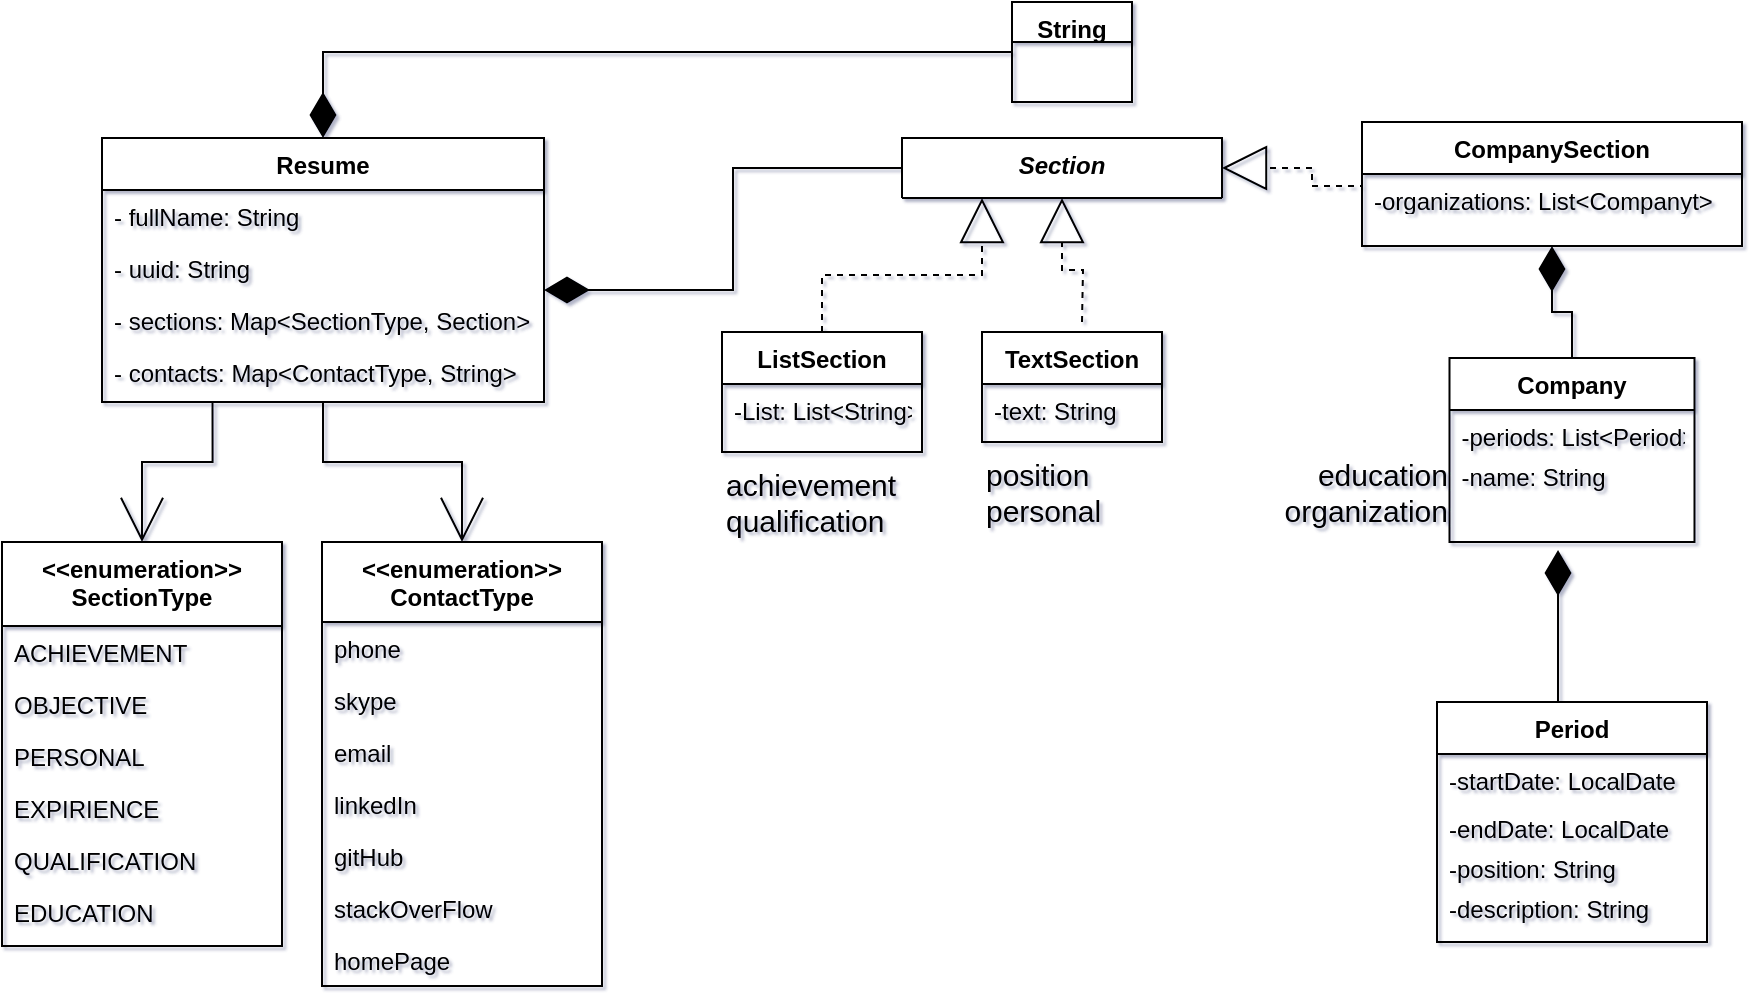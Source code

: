 <mxfile version="15.5.4" type="embed" pages="2"><diagram id="C5RBs43oDa-KdzZeNtuy" name="Page-1"><mxGraphModel dx="1266" dy="949" grid="1" gridSize="10" guides="1" tooltips="1" connect="1" arrows="1" fold="1" page="0" pageScale="1" pageWidth="827" pageHeight="1169" background="none" math="0" shadow="1"><root><mxCell id="WIyWlLk6GJQsqaUBKTNV-0"/><mxCell id="WIyWlLk6GJQsqaUBKTNV-1" parent="WIyWlLk6GJQsqaUBKTNV-0"/><mxCell id="zkfFHV4jXpPFQw0GAbJ--0" value="Resume" style="swimlane;fontStyle=1;align=center;verticalAlign=top;childLayout=stackLayout;horizontal=1;startSize=26;horizontalStack=0;resizeParent=1;resizeLast=0;collapsible=1;marginBottom=0;rounded=0;shadow=0;strokeWidth=1;" parent="WIyWlLk6GJQsqaUBKTNV-1" vertex="1"><mxGeometry x="220" y="48" width="221" height="132" as="geometry"><mxRectangle x="410" y="60" width="160" height="26" as="alternateBounds"/></mxGeometry></mxCell><mxCell id="zkfFHV4jXpPFQw0GAbJ--1" value="- fullName: String" style="text;align=left;verticalAlign=top;spacingLeft=4;spacingRight=4;overflow=hidden;rotatable=0;points=[[0,0.5],[1,0.5]];portConstraint=eastwest;" parent="zkfFHV4jXpPFQw0GAbJ--0" vertex="1"><mxGeometry y="26" width="221" height="26" as="geometry"/></mxCell><mxCell id="7t9niggF4spHzua_uZJ9-34" value="- uuid: String" style="text;align=left;verticalAlign=top;spacingLeft=4;spacingRight=4;overflow=hidden;rotatable=0;points=[[0,0.5],[1,0.5]];portConstraint=eastwest;" parent="zkfFHV4jXpPFQw0GAbJ--0" vertex="1"><mxGeometry y="52" width="221" height="26" as="geometry"/></mxCell><mxCell id="L-c263d7xo3cQldvHyhp-19" value="- sections: Map&lt;SectionType, Section&gt;" style="text;align=left;verticalAlign=top;spacingLeft=4;spacingRight=4;overflow=hidden;rotatable=0;points=[[0,0.5],[1,0.5]];portConstraint=eastwest;rounded=0;shadow=0;html=0;" parent="zkfFHV4jXpPFQw0GAbJ--0" vertex="1"><mxGeometry y="78" width="221" height="26" as="geometry"/></mxCell><mxCell id="7t9niggF4spHzua_uZJ9-16" style="edgeStyle=orthogonalEdgeStyle;rounded=0;orthogonalLoop=1;jettySize=auto;html=1;exitX=1;exitY=0.5;exitDx=0;exitDy=0;strokeWidth=2;fontSize=15;endArrow=block;endFill=1;" parent="zkfFHV4jXpPFQw0GAbJ--0" edge="1"><mxGeometry relative="1" as="geometry"><mxPoint x="191" y="63" as="sourcePoint"/><mxPoint x="191" y="63" as="targetPoint"/></mxGeometry></mxCell><mxCell id="7t9niggF4spHzua_uZJ9-32" value="- contacts: Map&lt;ContactType, String&gt;" style="text;align=left;verticalAlign=top;spacingLeft=4;spacingRight=4;overflow=hidden;rotatable=0;points=[[0,0.5],[1,0.5]];portConstraint=eastwest;rounded=0;shadow=0;html=0;" parent="zkfFHV4jXpPFQw0GAbJ--0" vertex="1"><mxGeometry y="104" width="221" height="26" as="geometry"/></mxCell><mxCell id="7t9niggF4spHzua_uZJ9-35" style="edgeStyle=orthogonalEdgeStyle;rounded=0;orthogonalLoop=1;jettySize=auto;html=1;entryX=0.5;entryY=1;entryDx=0;entryDy=0;dashed=1;strokeWidth=1;fontSize=15;endArrow=block;endFill=0;endSize=20;" parent="WIyWlLk6GJQsqaUBKTNV-1" target="7t9niggF4spHzua_uZJ9-18" edge="1"><mxGeometry relative="1" as="geometry"><mxPoint x="710" y="140" as="sourcePoint"/></mxGeometry></mxCell><mxCell id="zkfFHV4jXpPFQw0GAbJ--6" value="TextSection" style="swimlane;fontStyle=1;align=center;verticalAlign=top;childLayout=stackLayout;horizontal=1;startSize=26;horizontalStack=0;resizeParent=1;resizeLast=0;collapsible=1;marginBottom=0;rounded=0;shadow=0;strokeWidth=1;" parent="WIyWlLk6GJQsqaUBKTNV-1" vertex="1"><mxGeometry x="660" y="145" width="90" height="55" as="geometry"><mxRectangle x="60" y="59" width="160" height="26" as="alternateBounds"/></mxGeometry></mxCell><mxCell id="zkfFHV4jXpPFQw0GAbJ--8" value="-text: String" style="text;align=left;verticalAlign=top;spacingLeft=4;spacingRight=4;overflow=hidden;rotatable=0;points=[[0,0.5],[1,0.5]];portConstraint=eastwest;rounded=0;shadow=0;html=0;" parent="zkfFHV4jXpPFQw0GAbJ--6" vertex="1"><mxGeometry y="26" width="90" height="24" as="geometry"/></mxCell><mxCell id="7t9niggF4spHzua_uZJ9-43" style="edgeStyle=orthogonalEdgeStyle;rounded=0;orthogonalLoop=1;jettySize=auto;html=1;exitX=0.5;exitY=0;exitDx=0;exitDy=0;entryX=0.5;entryY=1;entryDx=0;entryDy=0;strokeWidth=1;fontSize=15;endArrow=none;endFill=0;endSize=20;startArrow=open;startFill=0;targetPerimeterSpacing=20;sourcePerimeterSpacing=20;startSize=20;" parent="WIyWlLk6GJQsqaUBKTNV-1" source="zkfFHV4jXpPFQw0GAbJ--17" target="zkfFHV4jXpPFQw0GAbJ--0" edge="1"><mxGeometry relative="1" as="geometry"/></mxCell><mxCell id="zkfFHV4jXpPFQw0GAbJ--17" value="&lt;&lt;enumeration&gt;&gt;&#10;ContactType" style="swimlane;fontStyle=1;align=center;verticalAlign=top;childLayout=stackLayout;horizontal=1;startSize=40;horizontalStack=0;resizeParent=1;resizeLast=0;collapsible=1;marginBottom=0;rounded=0;shadow=0;strokeWidth=1;" parent="WIyWlLk6GJQsqaUBKTNV-1" vertex="1"><mxGeometry x="330" y="250" width="140" height="222" as="geometry"><mxRectangle x="550" y="140" width="160" height="26" as="alternateBounds"/></mxGeometry></mxCell><mxCell id="zkfFHV4jXpPFQw0GAbJ--18" value="phone" style="text;align=left;verticalAlign=top;spacingLeft=4;spacingRight=4;overflow=hidden;rotatable=0;points=[[0,0.5],[1,0.5]];portConstraint=eastwest;" parent="zkfFHV4jXpPFQw0GAbJ--17" vertex="1"><mxGeometry y="40" width="140" height="26" as="geometry"/></mxCell><mxCell id="zkfFHV4jXpPFQw0GAbJ--19" value="skype" style="text;align=left;verticalAlign=top;spacingLeft=4;spacingRight=4;overflow=hidden;rotatable=0;points=[[0,0.5],[1,0.5]];portConstraint=eastwest;rounded=0;shadow=0;html=0;" parent="zkfFHV4jXpPFQw0GAbJ--17" vertex="1"><mxGeometry y="66" width="140" height="26" as="geometry"/></mxCell><mxCell id="zkfFHV4jXpPFQw0GAbJ--20" value="email" style="text;align=left;verticalAlign=top;spacingLeft=4;spacingRight=4;overflow=hidden;rotatable=0;points=[[0,0.5],[1,0.5]];portConstraint=eastwest;rounded=0;shadow=0;html=0;" parent="zkfFHV4jXpPFQw0GAbJ--17" vertex="1"><mxGeometry y="92" width="140" height="26" as="geometry"/></mxCell><mxCell id="zkfFHV4jXpPFQw0GAbJ--21" value="linkedIn" style="text;align=left;verticalAlign=top;spacingLeft=4;spacingRight=4;overflow=hidden;rotatable=0;points=[[0,0.5],[1,0.5]];portConstraint=eastwest;rounded=0;shadow=0;html=0;" parent="zkfFHV4jXpPFQw0GAbJ--17" vertex="1"><mxGeometry y="118" width="140" height="26" as="geometry"/></mxCell><mxCell id="zkfFHV4jXpPFQw0GAbJ--22" value="gitHub" style="text;align=left;verticalAlign=top;spacingLeft=4;spacingRight=4;overflow=hidden;rotatable=0;points=[[0,0.5],[1,0.5]];portConstraint=eastwest;rounded=0;shadow=0;html=0;" parent="zkfFHV4jXpPFQw0GAbJ--17" vertex="1"><mxGeometry y="144" width="140" height="26" as="geometry"/></mxCell><mxCell id="L-c263d7xo3cQldvHyhp-21" value="stackOverFlow" style="text;align=left;verticalAlign=top;spacingLeft=4;spacingRight=4;overflow=hidden;rotatable=0;points=[[0,0.5],[1,0.5]];portConstraint=eastwest;rounded=0;shadow=0;html=0;" parent="zkfFHV4jXpPFQw0GAbJ--17" vertex="1"><mxGeometry y="170" width="140" height="26" as="geometry"/></mxCell><mxCell id="L-c263d7xo3cQldvHyhp-22" value="homePage" style="text;align=left;verticalAlign=top;spacingLeft=4;spacingRight=4;overflow=hidden;rotatable=0;points=[[0,0.5],[1,0.5]];portConstraint=eastwest;rounded=0;shadow=0;html=0;" parent="zkfFHV4jXpPFQw0GAbJ--17" vertex="1"><mxGeometry y="196" width="140" height="26" as="geometry"/></mxCell><mxCell id="L-c263d7xo3cQldvHyhp-24" value="position&lt;br&gt;personal" style="text;html=1;resizable=0;autosize=1;align=left;verticalAlign=middle;points=[];fillColor=none;strokeColor=none;rounded=0;fontSize=15;" parent="WIyWlLk6GJQsqaUBKTNV-1" vertex="1"><mxGeometry x="660" y="200" width="80" height="50" as="geometry"/></mxCell><mxCell id="7t9niggF4spHzua_uZJ9-56" style="edgeStyle=orthogonalEdgeStyle;rounded=0;orthogonalLoop=1;jettySize=auto;html=1;exitX=0.5;exitY=0;exitDx=0;exitDy=0;strokeWidth=1;fontSize=15;endArrow=diamondThin;endFill=1;endSize=20;entryX=0.5;entryY=1;entryDx=0;entryDy=0;" parent="WIyWlLk6GJQsqaUBKTNV-1" source="L-c263d7xo3cQldvHyhp-26" target="7t9niggF4spHzua_uZJ9-45" edge="1"><mxGeometry relative="1" as="geometry"><mxPoint x="920" y="100" as="targetPoint"/></mxGeometry></mxCell><mxCell id="L-c263d7xo3cQldvHyhp-26" value="Company" style="swimlane;fontStyle=1;align=center;verticalAlign=top;childLayout=stackLayout;horizontal=1;startSize=26;horizontalStack=0;resizeParent=1;resizeLast=0;collapsible=1;marginBottom=0;rounded=0;shadow=0;strokeWidth=1;" parent="WIyWlLk6GJQsqaUBKTNV-1" vertex="1"><mxGeometry x="893.75" y="158" width="122.5" height="92" as="geometry"><mxRectangle x="130" y="380" width="160" height="26" as="alternateBounds"/></mxGeometry></mxCell><mxCell id="L-c263d7xo3cQldvHyhp-32" value="-periods: List&lt;Period&gt;&#10;" style="text;align=left;verticalAlign=top;spacingLeft=4;spacingRight=4;overflow=hidden;rotatable=0;points=[[0,0.5],[1,0.5]];portConstraint=eastwest;rounded=0;shadow=0;html=0;" parent="L-c263d7xo3cQldvHyhp-26" vertex="1"><mxGeometry y="26" width="122.5" height="20" as="geometry"/></mxCell><mxCell id="L-c263d7xo3cQldvHyhp-33" value="-name: String" style="text;align=left;verticalAlign=top;spacingLeft=4;spacingRight=4;overflow=hidden;rotatable=0;points=[[0,0.5],[1,0.5]];portConstraint=eastwest;rounded=0;shadow=0;html=0;" parent="L-c263d7xo3cQldvHyhp-26" vertex="1"><mxGeometry y="46" width="122.5" height="20" as="geometry"/></mxCell><mxCell id="L-c263d7xo3cQldvHyhp-30" value="education&lt;br&gt;organization" style="text;html=1;resizable=0;autosize=1;align=right;verticalAlign=middle;points=[];fillColor=none;strokeColor=none;rounded=0;fontSize=15;" parent="WIyWlLk6GJQsqaUBKTNV-1" vertex="1"><mxGeometry x="783.75" y="200" width="110" height="50" as="geometry"/></mxCell><mxCell id="7t9niggF4spHzua_uZJ9-44" style="edgeStyle=orthogonalEdgeStyle;rounded=0;orthogonalLoop=1;jettySize=auto;html=1;exitX=0.5;exitY=0;exitDx=0;exitDy=0;strokeWidth=1;fontSize=15;endArrow=none;endFill=0;endSize=20;startArrow=open;startFill=0;startSize=20;entryX=0.25;entryY=1;entryDx=0;entryDy=0;" parent="WIyWlLk6GJQsqaUBKTNV-1" source="7t9niggF4spHzua_uZJ9-7" target="zkfFHV4jXpPFQw0GAbJ--0" edge="1"><mxGeometry relative="1" as="geometry"/></mxCell><mxCell id="7t9niggF4spHzua_uZJ9-7" value="&lt;&lt;enumeration&gt;&gt;&#10;SectionType" style="swimlane;fontStyle=1;align=center;verticalAlign=top;childLayout=stackLayout;horizontal=1;startSize=42;horizontalStack=0;resizeParent=1;resizeLast=0;collapsible=1;marginBottom=0;rounded=0;shadow=0;strokeWidth=1;" parent="WIyWlLk6GJQsqaUBKTNV-1" vertex="1"><mxGeometry x="170" y="250" width="140" height="202" as="geometry"><mxRectangle x="550" y="140" width="160" height="26" as="alternateBounds"/></mxGeometry></mxCell><mxCell id="7t9niggF4spHzua_uZJ9-8" value="ACHIEVEMENT" style="text;align=left;verticalAlign=top;spacingLeft=4;spacingRight=4;overflow=hidden;rotatable=0;points=[[0,0.5],[1,0.5]];portConstraint=eastwest;" parent="7t9niggF4spHzua_uZJ9-7" vertex="1"><mxGeometry y="42" width="140" height="26" as="geometry"/></mxCell><mxCell id="7t9niggF4spHzua_uZJ9-9" value="OBJECTIVE" style="text;align=left;verticalAlign=top;spacingLeft=4;spacingRight=4;overflow=hidden;rotatable=0;points=[[0,0.5],[1,0.5]];portConstraint=eastwest;rounded=0;shadow=0;html=0;" parent="7t9niggF4spHzua_uZJ9-7" vertex="1"><mxGeometry y="68" width="140" height="26" as="geometry"/></mxCell><mxCell id="7t9niggF4spHzua_uZJ9-10" value="PERSONAL" style="text;align=left;verticalAlign=top;spacingLeft=4;spacingRight=4;overflow=hidden;rotatable=0;points=[[0,0.5],[1,0.5]];portConstraint=eastwest;rounded=0;shadow=0;html=0;" parent="7t9niggF4spHzua_uZJ9-7" vertex="1"><mxGeometry y="94" width="140" height="26" as="geometry"/></mxCell><mxCell id="7t9niggF4spHzua_uZJ9-11" value="EXPIRIENCE" style="text;align=left;verticalAlign=top;spacingLeft=4;spacingRight=4;overflow=hidden;rotatable=0;points=[[0,0.5],[1,0.5]];portConstraint=eastwest;rounded=0;shadow=0;html=0;" parent="7t9niggF4spHzua_uZJ9-7" vertex="1"><mxGeometry y="120" width="140" height="26" as="geometry"/></mxCell><mxCell id="7t9niggF4spHzua_uZJ9-12" value="QUALIFICATION" style="text;align=left;verticalAlign=top;spacingLeft=4;spacingRight=4;overflow=hidden;rotatable=0;points=[[0,0.5],[1,0.5]];portConstraint=eastwest;rounded=0;shadow=0;html=0;" parent="7t9niggF4spHzua_uZJ9-7" vertex="1"><mxGeometry y="146" width="140" height="26" as="geometry"/></mxCell><mxCell id="7t9niggF4spHzua_uZJ9-13" value="EDUCATION" style="text;align=left;verticalAlign=top;spacingLeft=4;spacingRight=4;overflow=hidden;rotatable=0;points=[[0,0.5],[1,0.5]];portConstraint=eastwest;rounded=0;shadow=0;html=0;" parent="7t9niggF4spHzua_uZJ9-7" vertex="1"><mxGeometry y="172" width="140" height="26" as="geometry"/></mxCell><mxCell id="7t9niggF4spHzua_uZJ9-28" style="edgeStyle=orthogonalEdgeStyle;rounded=0;orthogonalLoop=1;jettySize=auto;html=1;exitX=0;exitY=0.5;exitDx=0;exitDy=0;entryX=1;entryY=-0.077;entryDx=0;entryDy=0;entryPerimeter=0;strokeWidth=1;fontSize=15;endArrow=diamondThin;endFill=1;endSize=20;" parent="WIyWlLk6GJQsqaUBKTNV-1" source="7t9niggF4spHzua_uZJ9-18" target="L-c263d7xo3cQldvHyhp-19" edge="1"><mxGeometry relative="1" as="geometry"/></mxCell><mxCell id="7t9niggF4spHzua_uZJ9-18" value="Section" style="swimlane;fontStyle=3;align=center;verticalAlign=top;childLayout=stackLayout;horizontal=1;startSize=41;horizontalStack=0;resizeParent=1;resizeLast=0;collapsible=1;marginBottom=0;rounded=0;shadow=0;strokeWidth=1;" parent="WIyWlLk6GJQsqaUBKTNV-1" vertex="1"><mxGeometry x="620" y="48" width="160" height="30" as="geometry"><mxRectangle x="550" y="140" width="160" height="26" as="alternateBounds"/></mxGeometry></mxCell><mxCell id="7t9niggF4spHzua_uZJ9-36" value="&lt;span style=&quot;&quot;&gt;achievement&lt;/span&gt;&lt;br style=&quot;&quot;&gt;&lt;span style=&quot;&quot;&gt;qualification&lt;/span&gt;" style="text;html=1;align=left;verticalAlign=middle;resizable=0;points=[];autosize=1;strokeColor=none;fillColor=none;fontSize=15;" parent="WIyWlLk6GJQsqaUBKTNV-1" vertex="1"><mxGeometry x="530" y="205" width="110" height="50" as="geometry"/></mxCell><mxCell id="7t9niggF4spHzua_uZJ9-59" style="edgeStyle=orthogonalEdgeStyle;rounded=0;orthogonalLoop=1;jettySize=auto;html=1;exitX=0.5;exitY=0;exitDx=0;exitDy=0;entryX=0.25;entryY=1;entryDx=0;entryDy=0;dashed=1;strokeWidth=1;fontSize=15;endArrow=block;endFill=0;endSize=20;" parent="WIyWlLk6GJQsqaUBKTNV-1" source="7t9niggF4spHzua_uZJ9-38" target="7t9niggF4spHzua_uZJ9-18" edge="1"><mxGeometry relative="1" as="geometry"/></mxCell><mxCell id="7t9niggF4spHzua_uZJ9-38" value="ListSection" style="swimlane;fontStyle=1;align=center;verticalAlign=top;childLayout=stackLayout;horizontal=1;startSize=26;horizontalStack=0;resizeParent=1;resizeLast=0;collapsible=1;marginBottom=0;rounded=0;shadow=0;strokeWidth=1;" parent="WIyWlLk6GJQsqaUBKTNV-1" vertex="1"><mxGeometry x="530" y="145" width="100" height="60" as="geometry"><mxRectangle x="60" y="59" width="160" height="26" as="alternateBounds"/></mxGeometry></mxCell><mxCell id="7t9niggF4spHzua_uZJ9-39" value="-List: List&lt;String&gt;" style="text;align=left;verticalAlign=top;spacingLeft=4;spacingRight=4;overflow=hidden;rotatable=0;points=[[0,0.5],[1,0.5]];portConstraint=eastwest;rounded=0;shadow=0;html=0;" parent="7t9niggF4spHzua_uZJ9-38" vertex="1"><mxGeometry y="26" width="100" height="20" as="geometry"/></mxCell><mxCell id="7t9niggF4spHzua_uZJ9-45" value="CompanySection" style="swimlane;fontStyle=1;align=center;verticalAlign=top;childLayout=stackLayout;horizontal=1;startSize=26;horizontalStack=0;resizeParent=1;resizeLast=0;collapsible=1;marginBottom=0;rounded=0;shadow=0;strokeWidth=1;" parent="WIyWlLk6GJQsqaUBKTNV-1" vertex="1"><mxGeometry x="850" y="40" width="190" height="62" as="geometry"><mxRectangle x="130" y="380" width="160" height="26" as="alternateBounds"/></mxGeometry></mxCell><mxCell id="7t9niggF4spHzua_uZJ9-50" value="-organizations: List&lt;Companyt&gt;" style="text;align=left;verticalAlign=top;spacingLeft=4;spacingRight=4;overflow=hidden;rotatable=0;points=[[0,0.5],[1,0.5]];portConstraint=eastwest;rounded=0;shadow=0;html=0;" parent="7t9niggF4spHzua_uZJ9-45" vertex="1"><mxGeometry y="26" width="190" height="16" as="geometry"/></mxCell><mxCell id="7t9niggF4spHzua_uZJ9-57" style="edgeStyle=orthogonalEdgeStyle;rounded=0;orthogonalLoop=1;jettySize=auto;html=1;exitX=0;exitY=0.5;exitDx=0;exitDy=0;strokeWidth=1;fontSize=15;endArrow=block;endFill=0;endSize=20;entryX=1;entryY=0.5;entryDx=0;entryDy=0;dashed=1;" parent="WIyWlLk6GJQsqaUBKTNV-1" source="7t9niggF4spHzua_uZJ9-50" target="7t9niggF4spHzua_uZJ9-18" edge="1"><mxGeometry relative="1" as="geometry"><mxPoint x="820" y="100" as="targetPoint"/><Array as="points"><mxPoint x="850" y="72"/><mxPoint x="825" y="72"/><mxPoint x="825" y="63"/></Array></mxGeometry></mxCell><mxCell id="DyFda8IW0uDLHZJrdNcc-0" value="Period" style="swimlane;fontStyle=1;align=center;verticalAlign=top;childLayout=stackLayout;horizontal=1;startSize=26;horizontalStack=0;resizeParent=1;resizeLast=0;collapsible=1;marginBottom=0;rounded=0;shadow=0;strokeWidth=1;" parent="WIyWlLk6GJQsqaUBKTNV-1" vertex="1"><mxGeometry x="887.5" y="330" width="135" height="120" as="geometry"><mxRectangle x="130" y="380" width="160" height="26" as="alternateBounds"/></mxGeometry></mxCell><mxCell id="DyFda8IW0uDLHZJrdNcc-1" value="-startDate: LocalDate&#10;" style="text;align=left;verticalAlign=top;spacingLeft=4;spacingRight=4;overflow=hidden;rotatable=0;points=[[0,0.5],[1,0.5]];portConstraint=eastwest;rounded=0;shadow=0;html=0;" parent="DyFda8IW0uDLHZJrdNcc-0" vertex="1"><mxGeometry y="26" width="135" height="24" as="geometry"/></mxCell><mxCell id="DyFda8IW0uDLHZJrdNcc-2" value="-endDate: LocalDate&#10;" style="text;align=left;verticalAlign=top;spacingLeft=4;spacingRight=4;overflow=hidden;rotatable=0;points=[[0,0.5],[1,0.5]];portConstraint=eastwest;rounded=0;shadow=0;html=0;" parent="DyFda8IW0uDLHZJrdNcc-0" vertex="1"><mxGeometry y="50" width="135" height="20" as="geometry"/></mxCell><mxCell id="DyFda8IW0uDLHZJrdNcc-12" value="-position: String" style="text;align=left;verticalAlign=top;spacingLeft=4;spacingRight=4;overflow=hidden;rotatable=0;points=[[0,0.5],[1,0.5]];portConstraint=eastwest;rounded=0;shadow=0;html=0;" parent="DyFda8IW0uDLHZJrdNcc-0" vertex="1"><mxGeometry y="70" width="135" height="20" as="geometry"/></mxCell><mxCell id="DyFda8IW0uDLHZJrdNcc-6" value="-description: String" style="text;align=left;verticalAlign=top;spacingLeft=4;spacingRight=4;overflow=hidden;rotatable=0;points=[[0,0.5],[1,0.5]];portConstraint=eastwest;rounded=0;shadow=0;html=0;" parent="DyFda8IW0uDLHZJrdNcc-0" vertex="1"><mxGeometry y="90" width="135" height="30" as="geometry"/></mxCell><mxCell id="DyFda8IW0uDLHZJrdNcc-7" style="edgeStyle=orthogonalEdgeStyle;rounded=0;orthogonalLoop=1;jettySize=auto;html=1;strokeWidth=1;fontSize=15;endArrow=diamondThin;endFill=1;endSize=20;entryX=0.443;entryY=1.154;entryDx=0;entryDy=0;entryPerimeter=0;exitX=0.5;exitY=0;exitDx=0;exitDy=0;" parent="WIyWlLk6GJQsqaUBKTNV-1" source="DyFda8IW0uDLHZJrdNcc-0" edge="1"><mxGeometry relative="1" as="geometry"><mxPoint x="948.017" y="254.004" as="targetPoint"/><mxPoint x="990" y="280" as="sourcePoint"/><Array as="points"><mxPoint x="948" y="330"/></Array></mxGeometry></mxCell><mxCell id="DyFda8IW0uDLHZJrdNcc-16" style="edgeStyle=orthogonalEdgeStyle;rounded=0;orthogonalLoop=1;jettySize=auto;html=1;exitX=0;exitY=0.5;exitDx=0;exitDy=0;entryX=0.5;entryY=0;entryDx=0;entryDy=0;endArrow=diamondThin;endFill=1;endSize=20;" parent="WIyWlLk6GJQsqaUBKTNV-1" source="DyFda8IW0uDLHZJrdNcc-9" target="zkfFHV4jXpPFQw0GAbJ--0" edge="1"><mxGeometry relative="1" as="geometry"/></mxCell><mxCell id="DyFda8IW0uDLHZJrdNcc-9" value="String" style="swimlane;fontStyle=1;align=center;verticalAlign=top;childLayout=stackLayout;horizontal=1;startSize=20;horizontalStack=0;resizeParent=1;resizeLast=0;collapsible=1;marginBottom=0;rounded=0;shadow=0;strokeWidth=1;" parent="WIyWlLk6GJQsqaUBKTNV-1" vertex="1"><mxGeometry x="675" y="-20" width="60" height="50" as="geometry"><mxRectangle x="60" y="59" width="160" height="26" as="alternateBounds"/></mxGeometry></mxCell></root></mxGraphModel></diagram><diagram id="6A0adtHOYoKGvTJggQ48" name="Страница 2"><mxGraphModel dx="1069" dy="452" grid="1" gridSize="10" guides="1" tooltips="1" connect="1" arrows="1" fold="1" page="1" pageScale="1" pageWidth="827" pageHeight="1169" math="0" shadow="0"><root><mxCell id="0"/><mxCell id="1" parent="0"/></root></mxGraphModel></diagram></mxfile>